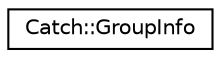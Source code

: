 digraph "Graphical Class Hierarchy"
{
  edge [fontname="Helvetica",fontsize="10",labelfontname="Helvetica",labelfontsize="10"];
  node [fontname="Helvetica",fontsize="10",shape=record];
  rankdir="LR";
  Node1 [label="Catch::GroupInfo",height=0.2,width=0.4,color="black", fillcolor="white", style="filled",URL="$d7/d3d/structCatch_1_1GroupInfo.html"];
}
